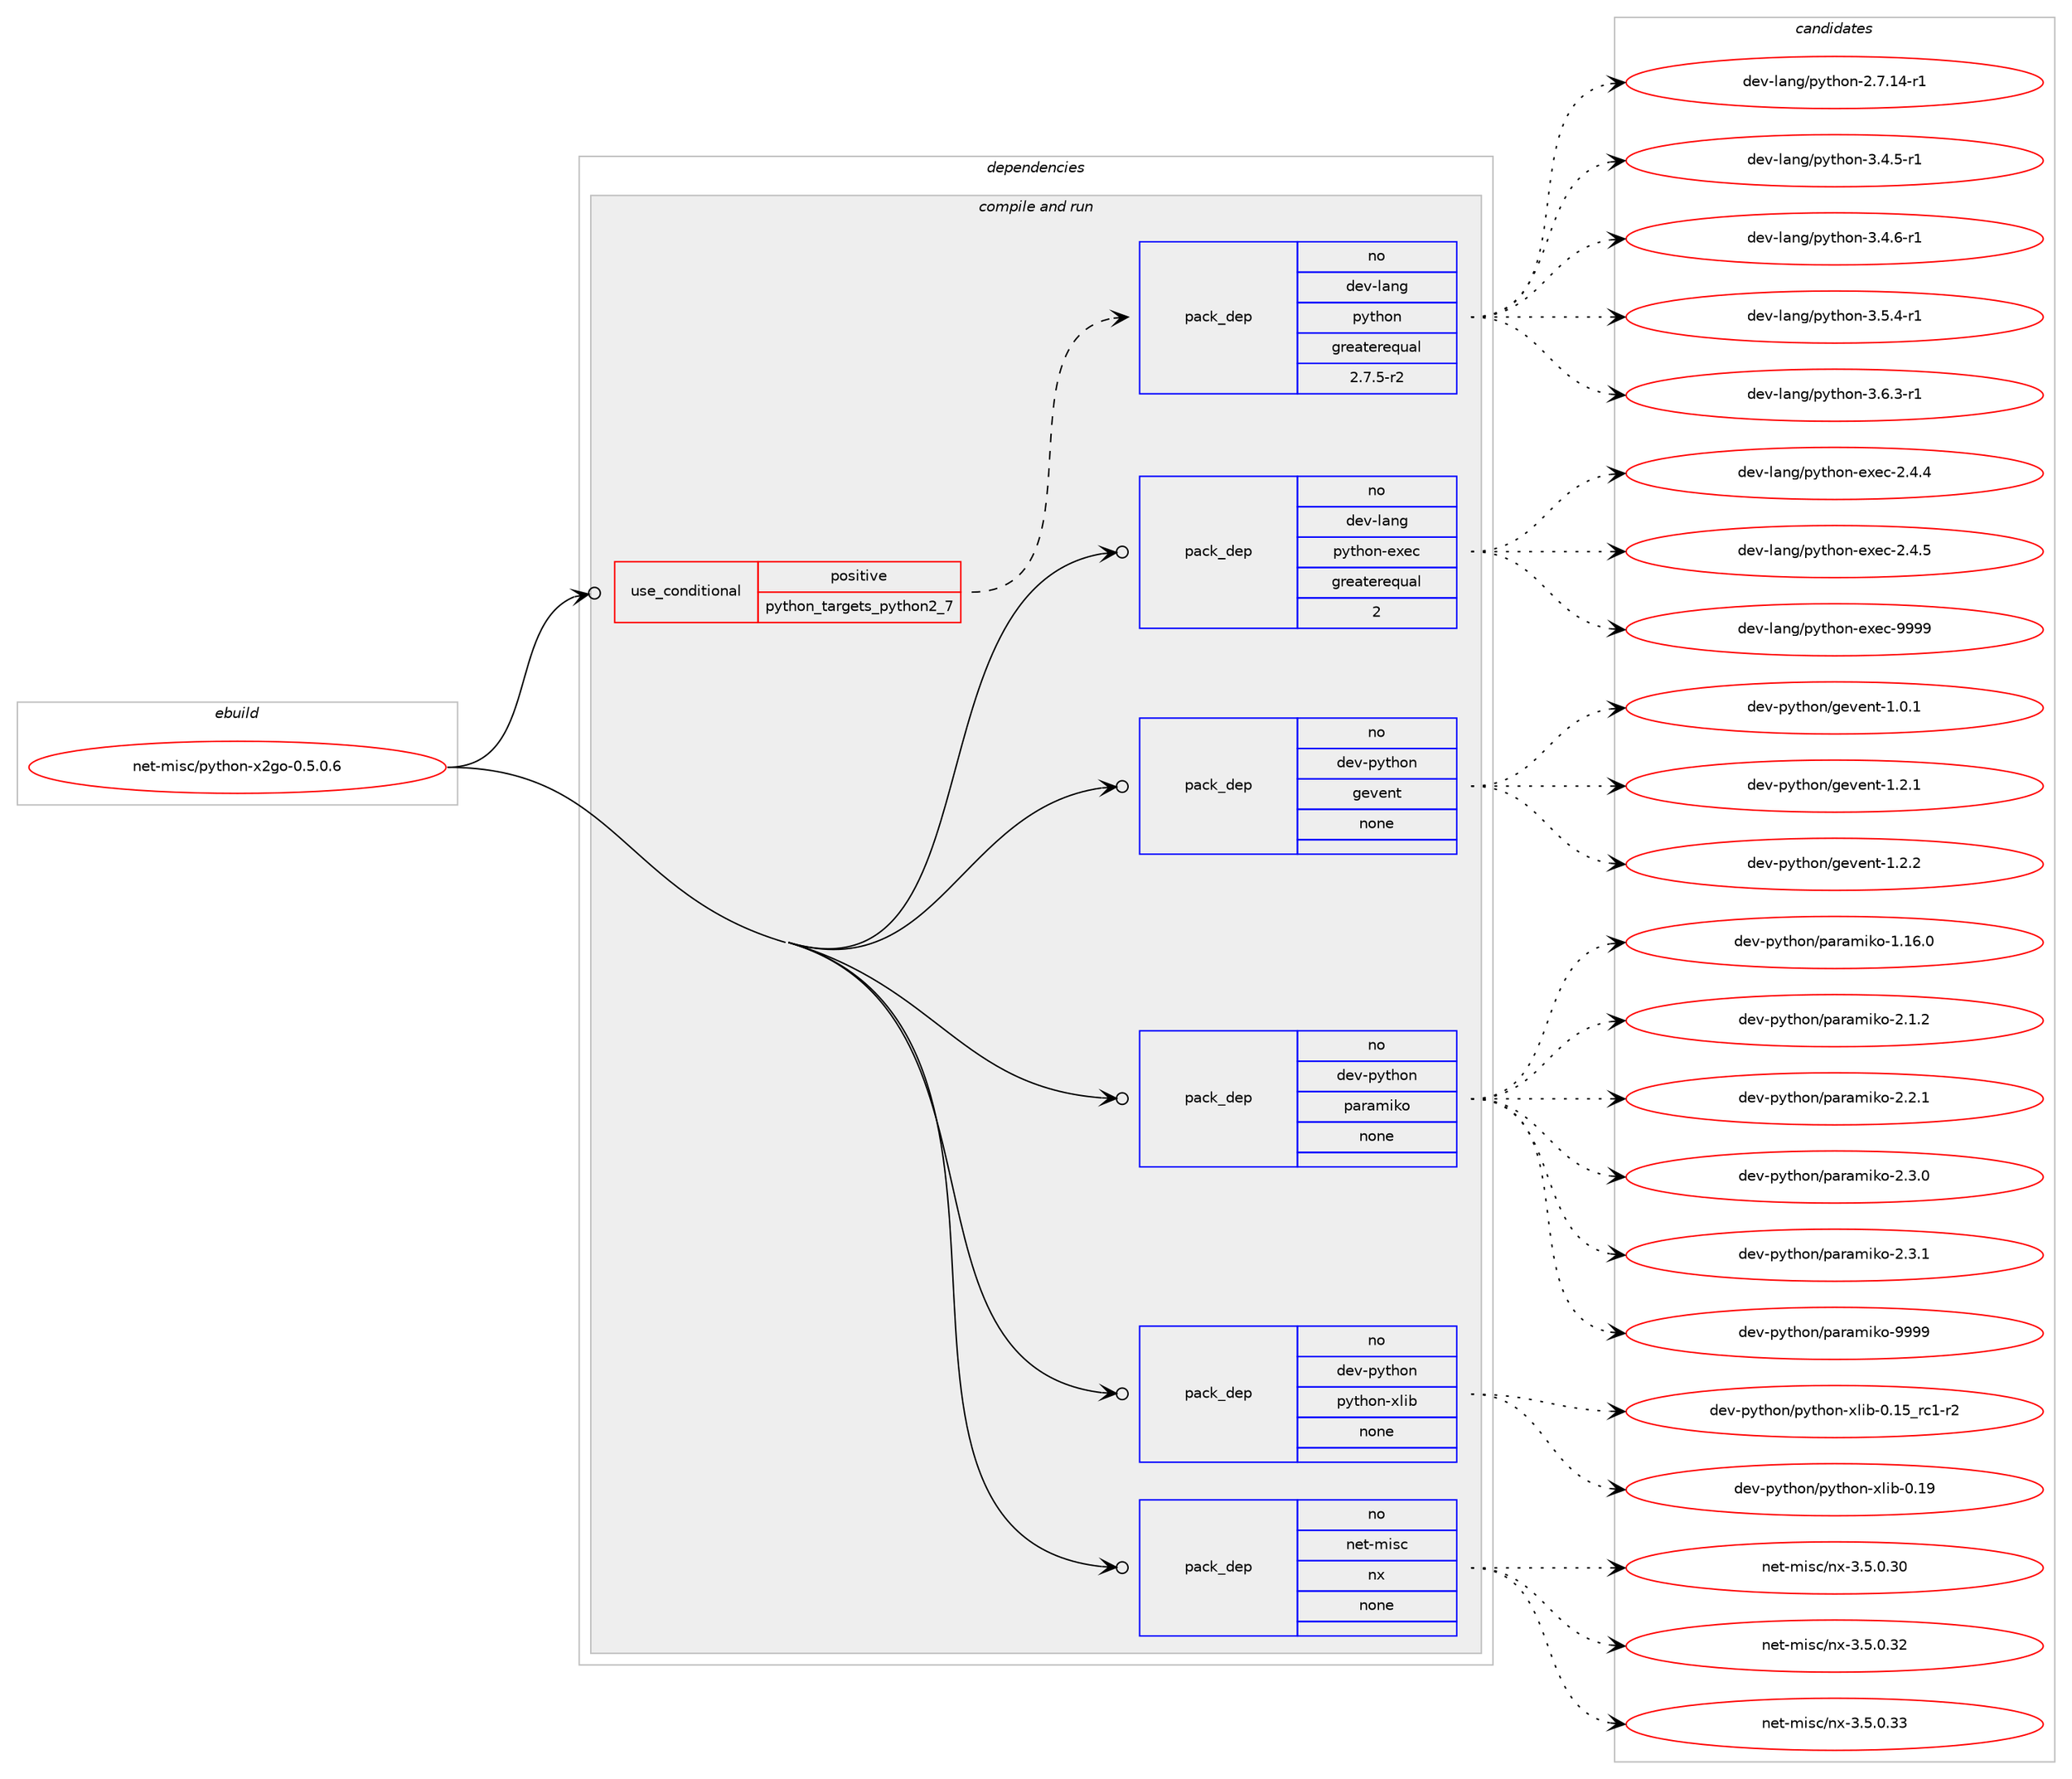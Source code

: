 digraph prolog {

# *************
# Graph options
# *************

newrank=true;
concentrate=true;
compound=true;
graph [rankdir=LR,fontname=Helvetica,fontsize=10,ranksep=1.5];#, ranksep=2.5, nodesep=0.2];
edge  [arrowhead=vee];
node  [fontname=Helvetica,fontsize=10];

# **********
# The ebuild
# **********

subgraph cluster_leftcol {
color=gray;
rank=same;
label=<<i>ebuild</i>>;
id [label="net-misc/python-x2go-0.5.0.6", color=red, width=4, href="../net-misc/python-x2go-0.5.0.6.svg"];
}

# ****************
# The dependencies
# ****************

subgraph cluster_midcol {
color=gray;
label=<<i>dependencies</i>>;
subgraph cluster_compile {
fillcolor="#eeeeee";
style=filled;
label=<<i>compile</i>>;
}
subgraph cluster_compileandrun {
fillcolor="#eeeeee";
style=filled;
label=<<i>compile and run</i>>;
subgraph cond195 {
dependency641 [label=<<TABLE BORDER="0" CELLBORDER="1" CELLSPACING="0" CELLPADDING="4"><TR><TD ROWSPAN="3" CELLPADDING="10">use_conditional</TD></TR><TR><TD>positive</TD></TR><TR><TD>python_targets_python2_7</TD></TR></TABLE>>, shape=none, color=red];
subgraph pack436 {
dependency642 [label=<<TABLE BORDER="0" CELLBORDER="1" CELLSPACING="0" CELLPADDING="4" WIDTH="220"><TR><TD ROWSPAN="6" CELLPADDING="30">pack_dep</TD></TR><TR><TD WIDTH="110">no</TD></TR><TR><TD>dev-lang</TD></TR><TR><TD>python</TD></TR><TR><TD>greaterequal</TD></TR><TR><TD>2.7.5-r2</TD></TR></TABLE>>, shape=none, color=blue];
}
dependency641:e -> dependency642:w [weight=20,style="dashed",arrowhead="vee"];
}
id:e -> dependency641:w [weight=20,style="solid",arrowhead="odotvee"];
subgraph pack437 {
dependency643 [label=<<TABLE BORDER="0" CELLBORDER="1" CELLSPACING="0" CELLPADDING="4" WIDTH="220"><TR><TD ROWSPAN="6" CELLPADDING="30">pack_dep</TD></TR><TR><TD WIDTH="110">no</TD></TR><TR><TD>dev-lang</TD></TR><TR><TD>python-exec</TD></TR><TR><TD>greaterequal</TD></TR><TR><TD>2</TD></TR></TABLE>>, shape=none, color=blue];
}
id:e -> dependency643:w [weight=20,style="solid",arrowhead="odotvee"];
subgraph pack438 {
dependency644 [label=<<TABLE BORDER="0" CELLBORDER="1" CELLSPACING="0" CELLPADDING="4" WIDTH="220"><TR><TD ROWSPAN="6" CELLPADDING="30">pack_dep</TD></TR><TR><TD WIDTH="110">no</TD></TR><TR><TD>dev-python</TD></TR><TR><TD>gevent</TD></TR><TR><TD>none</TD></TR><TR><TD></TD></TR></TABLE>>, shape=none, color=blue];
}
id:e -> dependency644:w [weight=20,style="solid",arrowhead="odotvee"];
subgraph pack439 {
dependency645 [label=<<TABLE BORDER="0" CELLBORDER="1" CELLSPACING="0" CELLPADDING="4" WIDTH="220"><TR><TD ROWSPAN="6" CELLPADDING="30">pack_dep</TD></TR><TR><TD WIDTH="110">no</TD></TR><TR><TD>dev-python</TD></TR><TR><TD>paramiko</TD></TR><TR><TD>none</TD></TR><TR><TD></TD></TR></TABLE>>, shape=none, color=blue];
}
id:e -> dependency645:w [weight=20,style="solid",arrowhead="odotvee"];
subgraph pack440 {
dependency646 [label=<<TABLE BORDER="0" CELLBORDER="1" CELLSPACING="0" CELLPADDING="4" WIDTH="220"><TR><TD ROWSPAN="6" CELLPADDING="30">pack_dep</TD></TR><TR><TD WIDTH="110">no</TD></TR><TR><TD>dev-python</TD></TR><TR><TD>python-xlib</TD></TR><TR><TD>none</TD></TR><TR><TD></TD></TR></TABLE>>, shape=none, color=blue];
}
id:e -> dependency646:w [weight=20,style="solid",arrowhead="odotvee"];
subgraph pack441 {
dependency647 [label=<<TABLE BORDER="0" CELLBORDER="1" CELLSPACING="0" CELLPADDING="4" WIDTH="220"><TR><TD ROWSPAN="6" CELLPADDING="30">pack_dep</TD></TR><TR><TD WIDTH="110">no</TD></TR><TR><TD>net-misc</TD></TR><TR><TD>nx</TD></TR><TR><TD>none</TD></TR><TR><TD></TD></TR></TABLE>>, shape=none, color=blue];
}
id:e -> dependency647:w [weight=20,style="solid",arrowhead="odotvee"];
}
subgraph cluster_run {
fillcolor="#eeeeee";
style=filled;
label=<<i>run</i>>;
}
}

# **************
# The candidates
# **************

subgraph cluster_choices {
rank=same;
color=gray;
label=<<i>candidates</i>>;

subgraph choice436 {
color=black;
nodesep=1;
choice100101118451089711010347112121116104111110455046554649524511449 [label="dev-lang/python-2.7.14-r1", color=red, width=4,href="../dev-lang/python-2.7.14-r1.svg"];
choice1001011184510897110103471121211161041111104551465246534511449 [label="dev-lang/python-3.4.5-r1", color=red, width=4,href="../dev-lang/python-3.4.5-r1.svg"];
choice1001011184510897110103471121211161041111104551465246544511449 [label="dev-lang/python-3.4.6-r1", color=red, width=4,href="../dev-lang/python-3.4.6-r1.svg"];
choice1001011184510897110103471121211161041111104551465346524511449 [label="dev-lang/python-3.5.4-r1", color=red, width=4,href="../dev-lang/python-3.5.4-r1.svg"];
choice1001011184510897110103471121211161041111104551465446514511449 [label="dev-lang/python-3.6.3-r1", color=red, width=4,href="../dev-lang/python-3.6.3-r1.svg"];
dependency642:e -> choice100101118451089711010347112121116104111110455046554649524511449:w [style=dotted,weight="100"];
dependency642:e -> choice1001011184510897110103471121211161041111104551465246534511449:w [style=dotted,weight="100"];
dependency642:e -> choice1001011184510897110103471121211161041111104551465246544511449:w [style=dotted,weight="100"];
dependency642:e -> choice1001011184510897110103471121211161041111104551465346524511449:w [style=dotted,weight="100"];
dependency642:e -> choice1001011184510897110103471121211161041111104551465446514511449:w [style=dotted,weight="100"];
}
subgraph choice437 {
color=black;
nodesep=1;
choice1001011184510897110103471121211161041111104510112010199455046524652 [label="dev-lang/python-exec-2.4.4", color=red, width=4,href="../dev-lang/python-exec-2.4.4.svg"];
choice1001011184510897110103471121211161041111104510112010199455046524653 [label="dev-lang/python-exec-2.4.5", color=red, width=4,href="../dev-lang/python-exec-2.4.5.svg"];
choice10010111845108971101034711212111610411111045101120101994557575757 [label="dev-lang/python-exec-9999", color=red, width=4,href="../dev-lang/python-exec-9999.svg"];
dependency643:e -> choice1001011184510897110103471121211161041111104510112010199455046524652:w [style=dotted,weight="100"];
dependency643:e -> choice1001011184510897110103471121211161041111104510112010199455046524653:w [style=dotted,weight="100"];
dependency643:e -> choice10010111845108971101034711212111610411111045101120101994557575757:w [style=dotted,weight="100"];
}
subgraph choice438 {
color=black;
nodesep=1;
choice1001011184511212111610411111047103101118101110116454946484649 [label="dev-python/gevent-1.0.1", color=red, width=4,href="../dev-python/gevent-1.0.1.svg"];
choice1001011184511212111610411111047103101118101110116454946504649 [label="dev-python/gevent-1.2.1", color=red, width=4,href="../dev-python/gevent-1.2.1.svg"];
choice1001011184511212111610411111047103101118101110116454946504650 [label="dev-python/gevent-1.2.2", color=red, width=4,href="../dev-python/gevent-1.2.2.svg"];
dependency644:e -> choice1001011184511212111610411111047103101118101110116454946484649:w [style=dotted,weight="100"];
dependency644:e -> choice1001011184511212111610411111047103101118101110116454946504649:w [style=dotted,weight="100"];
dependency644:e -> choice1001011184511212111610411111047103101118101110116454946504650:w [style=dotted,weight="100"];
}
subgraph choice439 {
color=black;
nodesep=1;
choice1001011184511212111610411111047112971149710910510711145494649544648 [label="dev-python/paramiko-1.16.0", color=red, width=4,href="../dev-python/paramiko-1.16.0.svg"];
choice10010111845112121116104111110471129711497109105107111455046494650 [label="dev-python/paramiko-2.1.2", color=red, width=4,href="../dev-python/paramiko-2.1.2.svg"];
choice10010111845112121116104111110471129711497109105107111455046504649 [label="dev-python/paramiko-2.2.1", color=red, width=4,href="../dev-python/paramiko-2.2.1.svg"];
choice10010111845112121116104111110471129711497109105107111455046514648 [label="dev-python/paramiko-2.3.0", color=red, width=4,href="../dev-python/paramiko-2.3.0.svg"];
choice10010111845112121116104111110471129711497109105107111455046514649 [label="dev-python/paramiko-2.3.1", color=red, width=4,href="../dev-python/paramiko-2.3.1.svg"];
choice100101118451121211161041111104711297114971091051071114557575757 [label="dev-python/paramiko-9999", color=red, width=4,href="../dev-python/paramiko-9999.svg"];
dependency645:e -> choice1001011184511212111610411111047112971149710910510711145494649544648:w [style=dotted,weight="100"];
dependency645:e -> choice10010111845112121116104111110471129711497109105107111455046494650:w [style=dotted,weight="100"];
dependency645:e -> choice10010111845112121116104111110471129711497109105107111455046504649:w [style=dotted,weight="100"];
dependency645:e -> choice10010111845112121116104111110471129711497109105107111455046514648:w [style=dotted,weight="100"];
dependency645:e -> choice10010111845112121116104111110471129711497109105107111455046514649:w [style=dotted,weight="100"];
dependency645:e -> choice100101118451121211161041111104711297114971091051071114557575757:w [style=dotted,weight="100"];
}
subgraph choice440 {
color=black;
nodesep=1;
choice1001011184511212111610411111047112121116104111110451201081059845484649539511499494511450 [label="dev-python/python-xlib-0.15_rc1-r2", color=red, width=4,href="../dev-python/python-xlib-0.15_rc1-r2.svg"];
choice100101118451121211161041111104711212111610411111045120108105984548464957 [label="dev-python/python-xlib-0.19", color=red, width=4,href="../dev-python/python-xlib-0.19.svg"];
dependency646:e -> choice1001011184511212111610411111047112121116104111110451201081059845484649539511499494511450:w [style=dotted,weight="100"];
dependency646:e -> choice100101118451121211161041111104711212111610411111045120108105984548464957:w [style=dotted,weight="100"];
}
subgraph choice441 {
color=black;
nodesep=1;
choice110101116451091051159947110120455146534648465148 [label="net-misc/nx-3.5.0.30", color=red, width=4,href="../net-misc/nx-3.5.0.30.svg"];
choice110101116451091051159947110120455146534648465150 [label="net-misc/nx-3.5.0.32", color=red, width=4,href="../net-misc/nx-3.5.0.32.svg"];
choice110101116451091051159947110120455146534648465151 [label="net-misc/nx-3.5.0.33", color=red, width=4,href="../net-misc/nx-3.5.0.33.svg"];
dependency647:e -> choice110101116451091051159947110120455146534648465148:w [style=dotted,weight="100"];
dependency647:e -> choice110101116451091051159947110120455146534648465150:w [style=dotted,weight="100"];
dependency647:e -> choice110101116451091051159947110120455146534648465151:w [style=dotted,weight="100"];
}
}

}
